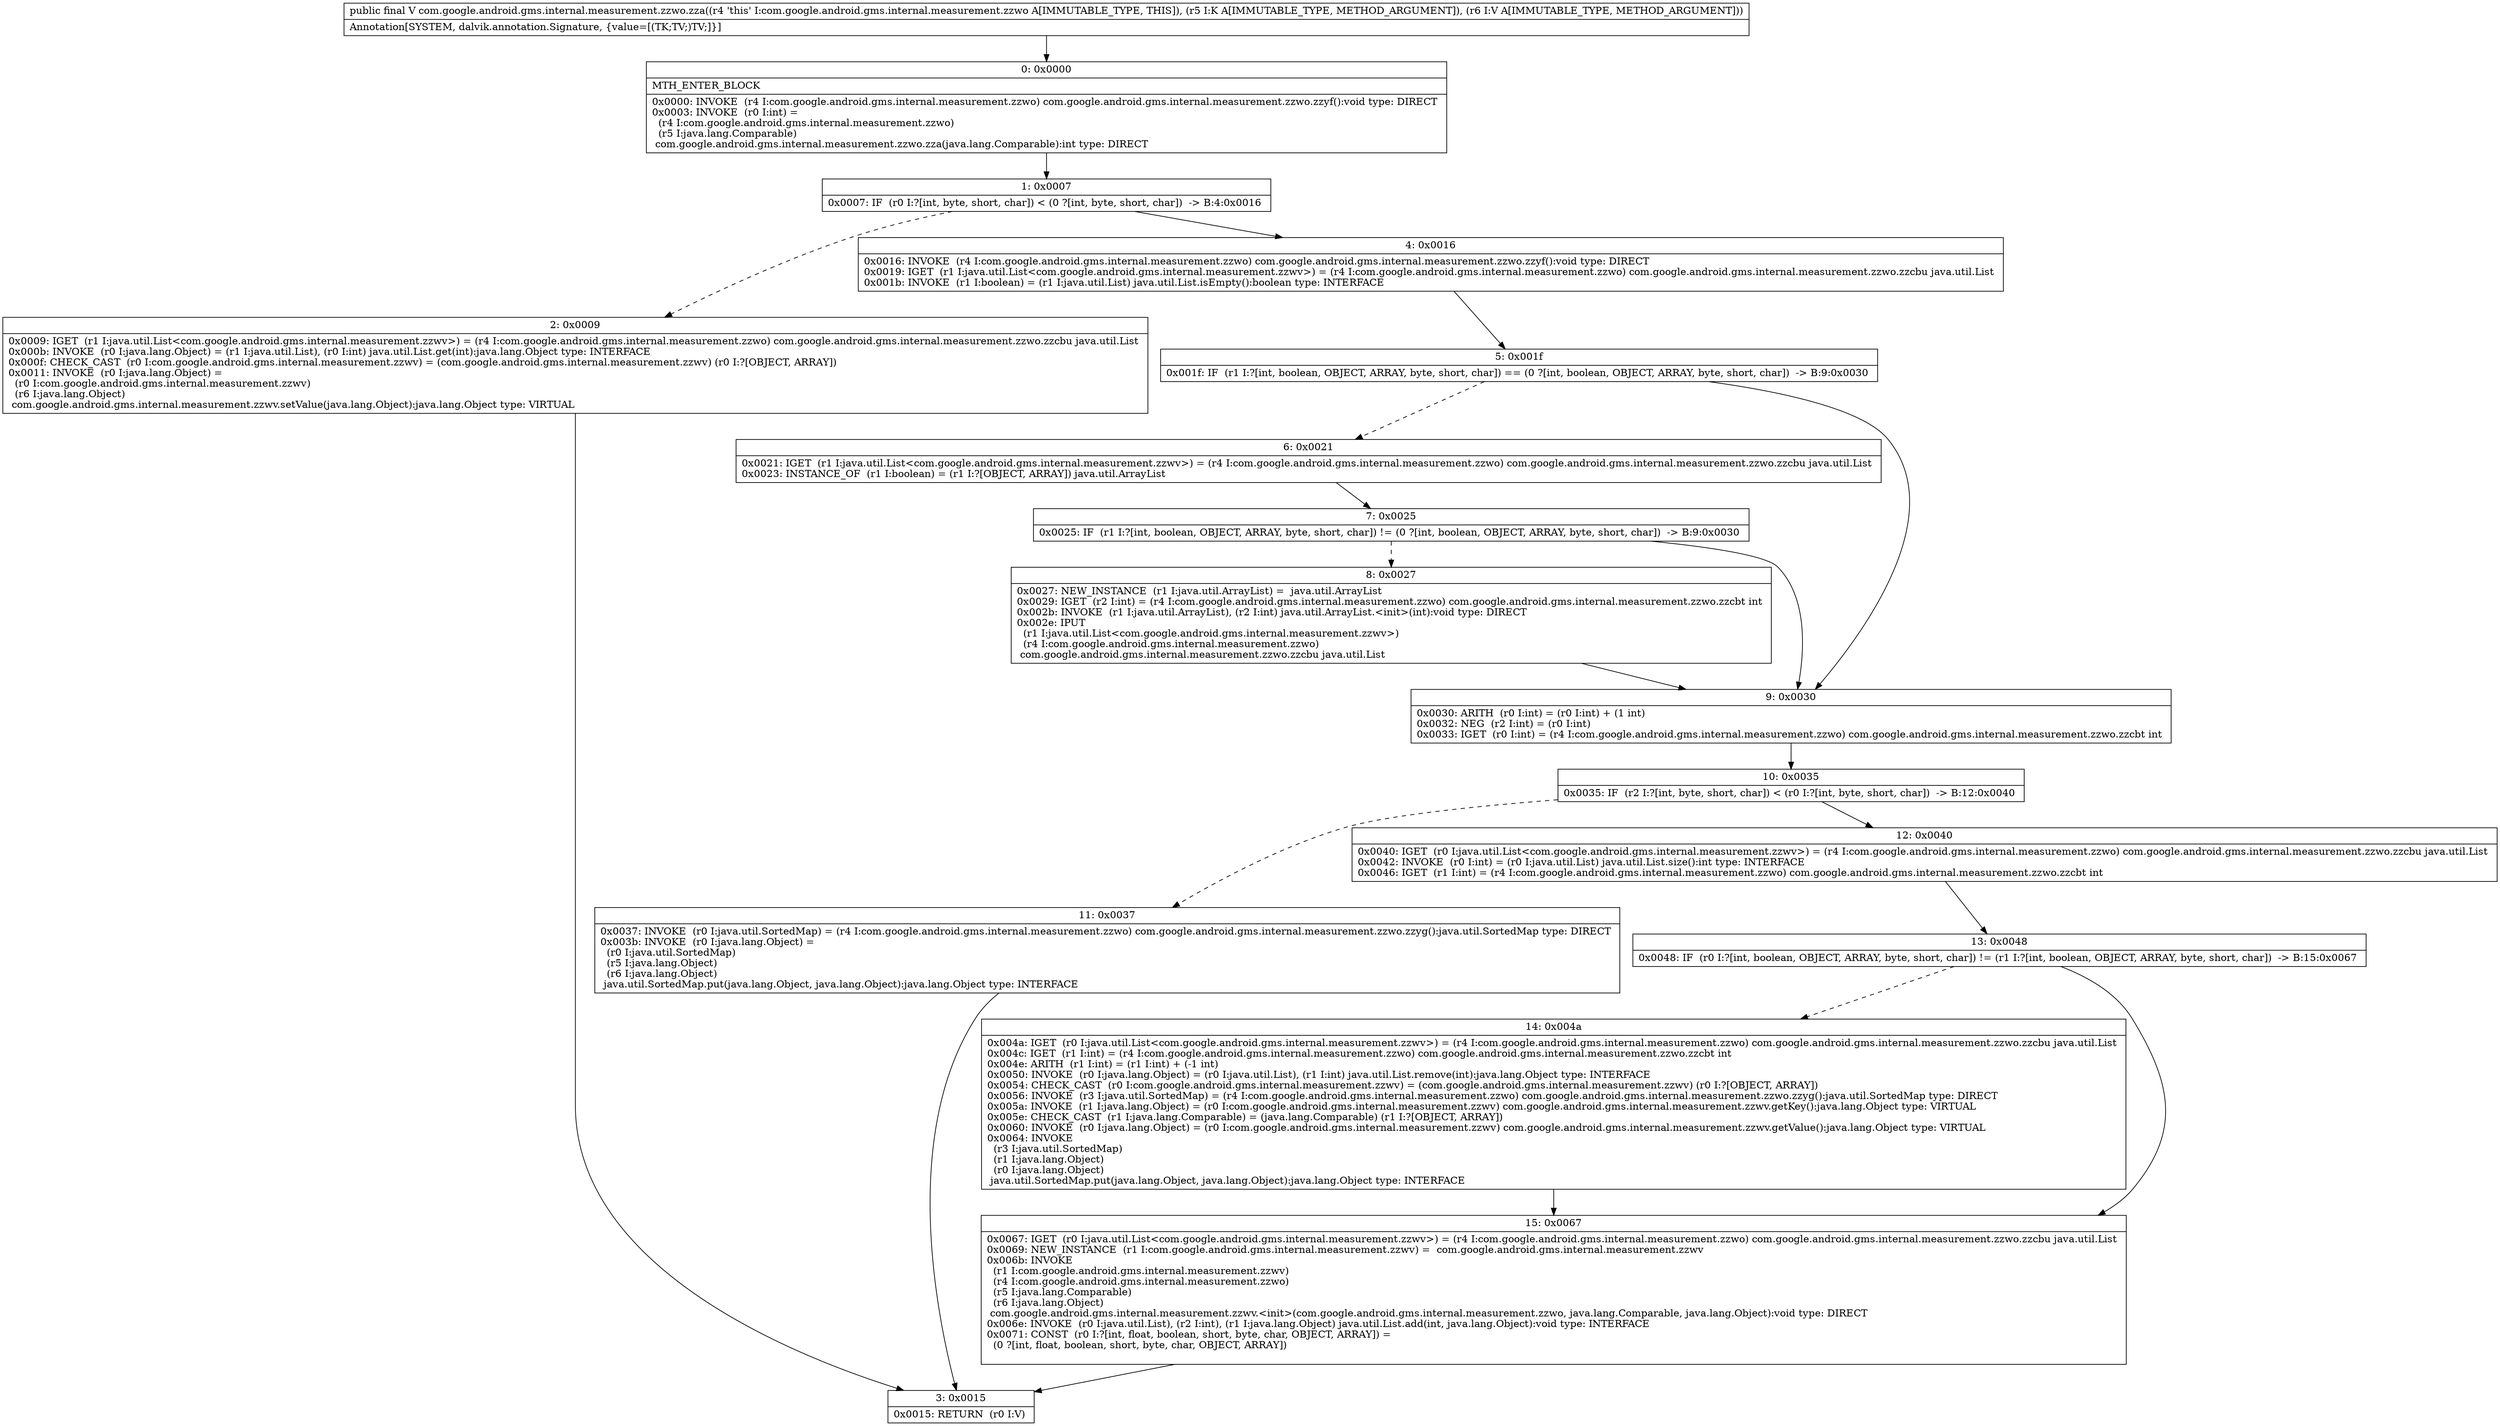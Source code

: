 digraph "CFG forcom.google.android.gms.internal.measurement.zzwo.zza(Ljava\/lang\/Comparable;Ljava\/lang\/Object;)Ljava\/lang\/Object;" {
Node_0 [shape=record,label="{0\:\ 0x0000|MTH_ENTER_BLOCK\l|0x0000: INVOKE  (r4 I:com.google.android.gms.internal.measurement.zzwo) com.google.android.gms.internal.measurement.zzwo.zzyf():void type: DIRECT \l0x0003: INVOKE  (r0 I:int) = \l  (r4 I:com.google.android.gms.internal.measurement.zzwo)\l  (r5 I:java.lang.Comparable)\l com.google.android.gms.internal.measurement.zzwo.zza(java.lang.Comparable):int type: DIRECT \l}"];
Node_1 [shape=record,label="{1\:\ 0x0007|0x0007: IF  (r0 I:?[int, byte, short, char]) \< (0 ?[int, byte, short, char])  \-\> B:4:0x0016 \l}"];
Node_2 [shape=record,label="{2\:\ 0x0009|0x0009: IGET  (r1 I:java.util.List\<com.google.android.gms.internal.measurement.zzwv\>) = (r4 I:com.google.android.gms.internal.measurement.zzwo) com.google.android.gms.internal.measurement.zzwo.zzcbu java.util.List \l0x000b: INVOKE  (r0 I:java.lang.Object) = (r1 I:java.util.List), (r0 I:int) java.util.List.get(int):java.lang.Object type: INTERFACE \l0x000f: CHECK_CAST  (r0 I:com.google.android.gms.internal.measurement.zzwv) = (com.google.android.gms.internal.measurement.zzwv) (r0 I:?[OBJECT, ARRAY]) \l0x0011: INVOKE  (r0 I:java.lang.Object) = \l  (r0 I:com.google.android.gms.internal.measurement.zzwv)\l  (r6 I:java.lang.Object)\l com.google.android.gms.internal.measurement.zzwv.setValue(java.lang.Object):java.lang.Object type: VIRTUAL \l}"];
Node_3 [shape=record,label="{3\:\ 0x0015|0x0015: RETURN  (r0 I:V) \l}"];
Node_4 [shape=record,label="{4\:\ 0x0016|0x0016: INVOKE  (r4 I:com.google.android.gms.internal.measurement.zzwo) com.google.android.gms.internal.measurement.zzwo.zzyf():void type: DIRECT \l0x0019: IGET  (r1 I:java.util.List\<com.google.android.gms.internal.measurement.zzwv\>) = (r4 I:com.google.android.gms.internal.measurement.zzwo) com.google.android.gms.internal.measurement.zzwo.zzcbu java.util.List \l0x001b: INVOKE  (r1 I:boolean) = (r1 I:java.util.List) java.util.List.isEmpty():boolean type: INTERFACE \l}"];
Node_5 [shape=record,label="{5\:\ 0x001f|0x001f: IF  (r1 I:?[int, boolean, OBJECT, ARRAY, byte, short, char]) == (0 ?[int, boolean, OBJECT, ARRAY, byte, short, char])  \-\> B:9:0x0030 \l}"];
Node_6 [shape=record,label="{6\:\ 0x0021|0x0021: IGET  (r1 I:java.util.List\<com.google.android.gms.internal.measurement.zzwv\>) = (r4 I:com.google.android.gms.internal.measurement.zzwo) com.google.android.gms.internal.measurement.zzwo.zzcbu java.util.List \l0x0023: INSTANCE_OF  (r1 I:boolean) = (r1 I:?[OBJECT, ARRAY]) java.util.ArrayList \l}"];
Node_7 [shape=record,label="{7\:\ 0x0025|0x0025: IF  (r1 I:?[int, boolean, OBJECT, ARRAY, byte, short, char]) != (0 ?[int, boolean, OBJECT, ARRAY, byte, short, char])  \-\> B:9:0x0030 \l}"];
Node_8 [shape=record,label="{8\:\ 0x0027|0x0027: NEW_INSTANCE  (r1 I:java.util.ArrayList) =  java.util.ArrayList \l0x0029: IGET  (r2 I:int) = (r4 I:com.google.android.gms.internal.measurement.zzwo) com.google.android.gms.internal.measurement.zzwo.zzcbt int \l0x002b: INVOKE  (r1 I:java.util.ArrayList), (r2 I:int) java.util.ArrayList.\<init\>(int):void type: DIRECT \l0x002e: IPUT  \l  (r1 I:java.util.List\<com.google.android.gms.internal.measurement.zzwv\>)\l  (r4 I:com.google.android.gms.internal.measurement.zzwo)\l com.google.android.gms.internal.measurement.zzwo.zzcbu java.util.List \l}"];
Node_9 [shape=record,label="{9\:\ 0x0030|0x0030: ARITH  (r0 I:int) = (r0 I:int) + (1 int) \l0x0032: NEG  (r2 I:int) = (r0 I:int) \l0x0033: IGET  (r0 I:int) = (r4 I:com.google.android.gms.internal.measurement.zzwo) com.google.android.gms.internal.measurement.zzwo.zzcbt int \l}"];
Node_10 [shape=record,label="{10\:\ 0x0035|0x0035: IF  (r2 I:?[int, byte, short, char]) \< (r0 I:?[int, byte, short, char])  \-\> B:12:0x0040 \l}"];
Node_11 [shape=record,label="{11\:\ 0x0037|0x0037: INVOKE  (r0 I:java.util.SortedMap) = (r4 I:com.google.android.gms.internal.measurement.zzwo) com.google.android.gms.internal.measurement.zzwo.zzyg():java.util.SortedMap type: DIRECT \l0x003b: INVOKE  (r0 I:java.lang.Object) = \l  (r0 I:java.util.SortedMap)\l  (r5 I:java.lang.Object)\l  (r6 I:java.lang.Object)\l java.util.SortedMap.put(java.lang.Object, java.lang.Object):java.lang.Object type: INTERFACE \l}"];
Node_12 [shape=record,label="{12\:\ 0x0040|0x0040: IGET  (r0 I:java.util.List\<com.google.android.gms.internal.measurement.zzwv\>) = (r4 I:com.google.android.gms.internal.measurement.zzwo) com.google.android.gms.internal.measurement.zzwo.zzcbu java.util.List \l0x0042: INVOKE  (r0 I:int) = (r0 I:java.util.List) java.util.List.size():int type: INTERFACE \l0x0046: IGET  (r1 I:int) = (r4 I:com.google.android.gms.internal.measurement.zzwo) com.google.android.gms.internal.measurement.zzwo.zzcbt int \l}"];
Node_13 [shape=record,label="{13\:\ 0x0048|0x0048: IF  (r0 I:?[int, boolean, OBJECT, ARRAY, byte, short, char]) != (r1 I:?[int, boolean, OBJECT, ARRAY, byte, short, char])  \-\> B:15:0x0067 \l}"];
Node_14 [shape=record,label="{14\:\ 0x004a|0x004a: IGET  (r0 I:java.util.List\<com.google.android.gms.internal.measurement.zzwv\>) = (r4 I:com.google.android.gms.internal.measurement.zzwo) com.google.android.gms.internal.measurement.zzwo.zzcbu java.util.List \l0x004c: IGET  (r1 I:int) = (r4 I:com.google.android.gms.internal.measurement.zzwo) com.google.android.gms.internal.measurement.zzwo.zzcbt int \l0x004e: ARITH  (r1 I:int) = (r1 I:int) + (\-1 int) \l0x0050: INVOKE  (r0 I:java.lang.Object) = (r0 I:java.util.List), (r1 I:int) java.util.List.remove(int):java.lang.Object type: INTERFACE \l0x0054: CHECK_CAST  (r0 I:com.google.android.gms.internal.measurement.zzwv) = (com.google.android.gms.internal.measurement.zzwv) (r0 I:?[OBJECT, ARRAY]) \l0x0056: INVOKE  (r3 I:java.util.SortedMap) = (r4 I:com.google.android.gms.internal.measurement.zzwo) com.google.android.gms.internal.measurement.zzwo.zzyg():java.util.SortedMap type: DIRECT \l0x005a: INVOKE  (r1 I:java.lang.Object) = (r0 I:com.google.android.gms.internal.measurement.zzwv) com.google.android.gms.internal.measurement.zzwv.getKey():java.lang.Object type: VIRTUAL \l0x005e: CHECK_CAST  (r1 I:java.lang.Comparable) = (java.lang.Comparable) (r1 I:?[OBJECT, ARRAY]) \l0x0060: INVOKE  (r0 I:java.lang.Object) = (r0 I:com.google.android.gms.internal.measurement.zzwv) com.google.android.gms.internal.measurement.zzwv.getValue():java.lang.Object type: VIRTUAL \l0x0064: INVOKE  \l  (r3 I:java.util.SortedMap)\l  (r1 I:java.lang.Object)\l  (r0 I:java.lang.Object)\l java.util.SortedMap.put(java.lang.Object, java.lang.Object):java.lang.Object type: INTERFACE \l}"];
Node_15 [shape=record,label="{15\:\ 0x0067|0x0067: IGET  (r0 I:java.util.List\<com.google.android.gms.internal.measurement.zzwv\>) = (r4 I:com.google.android.gms.internal.measurement.zzwo) com.google.android.gms.internal.measurement.zzwo.zzcbu java.util.List \l0x0069: NEW_INSTANCE  (r1 I:com.google.android.gms.internal.measurement.zzwv) =  com.google.android.gms.internal.measurement.zzwv \l0x006b: INVOKE  \l  (r1 I:com.google.android.gms.internal.measurement.zzwv)\l  (r4 I:com.google.android.gms.internal.measurement.zzwo)\l  (r5 I:java.lang.Comparable)\l  (r6 I:java.lang.Object)\l com.google.android.gms.internal.measurement.zzwv.\<init\>(com.google.android.gms.internal.measurement.zzwo, java.lang.Comparable, java.lang.Object):void type: DIRECT \l0x006e: INVOKE  (r0 I:java.util.List), (r2 I:int), (r1 I:java.lang.Object) java.util.List.add(int, java.lang.Object):void type: INTERFACE \l0x0071: CONST  (r0 I:?[int, float, boolean, short, byte, char, OBJECT, ARRAY]) = \l  (0 ?[int, float, boolean, short, byte, char, OBJECT, ARRAY])\l \l}"];
MethodNode[shape=record,label="{public final V com.google.android.gms.internal.measurement.zzwo.zza((r4 'this' I:com.google.android.gms.internal.measurement.zzwo A[IMMUTABLE_TYPE, THIS]), (r5 I:K A[IMMUTABLE_TYPE, METHOD_ARGUMENT]), (r6 I:V A[IMMUTABLE_TYPE, METHOD_ARGUMENT]))  | Annotation[SYSTEM, dalvik.annotation.Signature, \{value=[(TK;TV;)TV;]\}]\l}"];
MethodNode -> Node_0;
Node_0 -> Node_1;
Node_1 -> Node_2[style=dashed];
Node_1 -> Node_4;
Node_2 -> Node_3;
Node_4 -> Node_5;
Node_5 -> Node_6[style=dashed];
Node_5 -> Node_9;
Node_6 -> Node_7;
Node_7 -> Node_8[style=dashed];
Node_7 -> Node_9;
Node_8 -> Node_9;
Node_9 -> Node_10;
Node_10 -> Node_11[style=dashed];
Node_10 -> Node_12;
Node_11 -> Node_3;
Node_12 -> Node_13;
Node_13 -> Node_14[style=dashed];
Node_13 -> Node_15;
Node_14 -> Node_15;
Node_15 -> Node_3;
}

